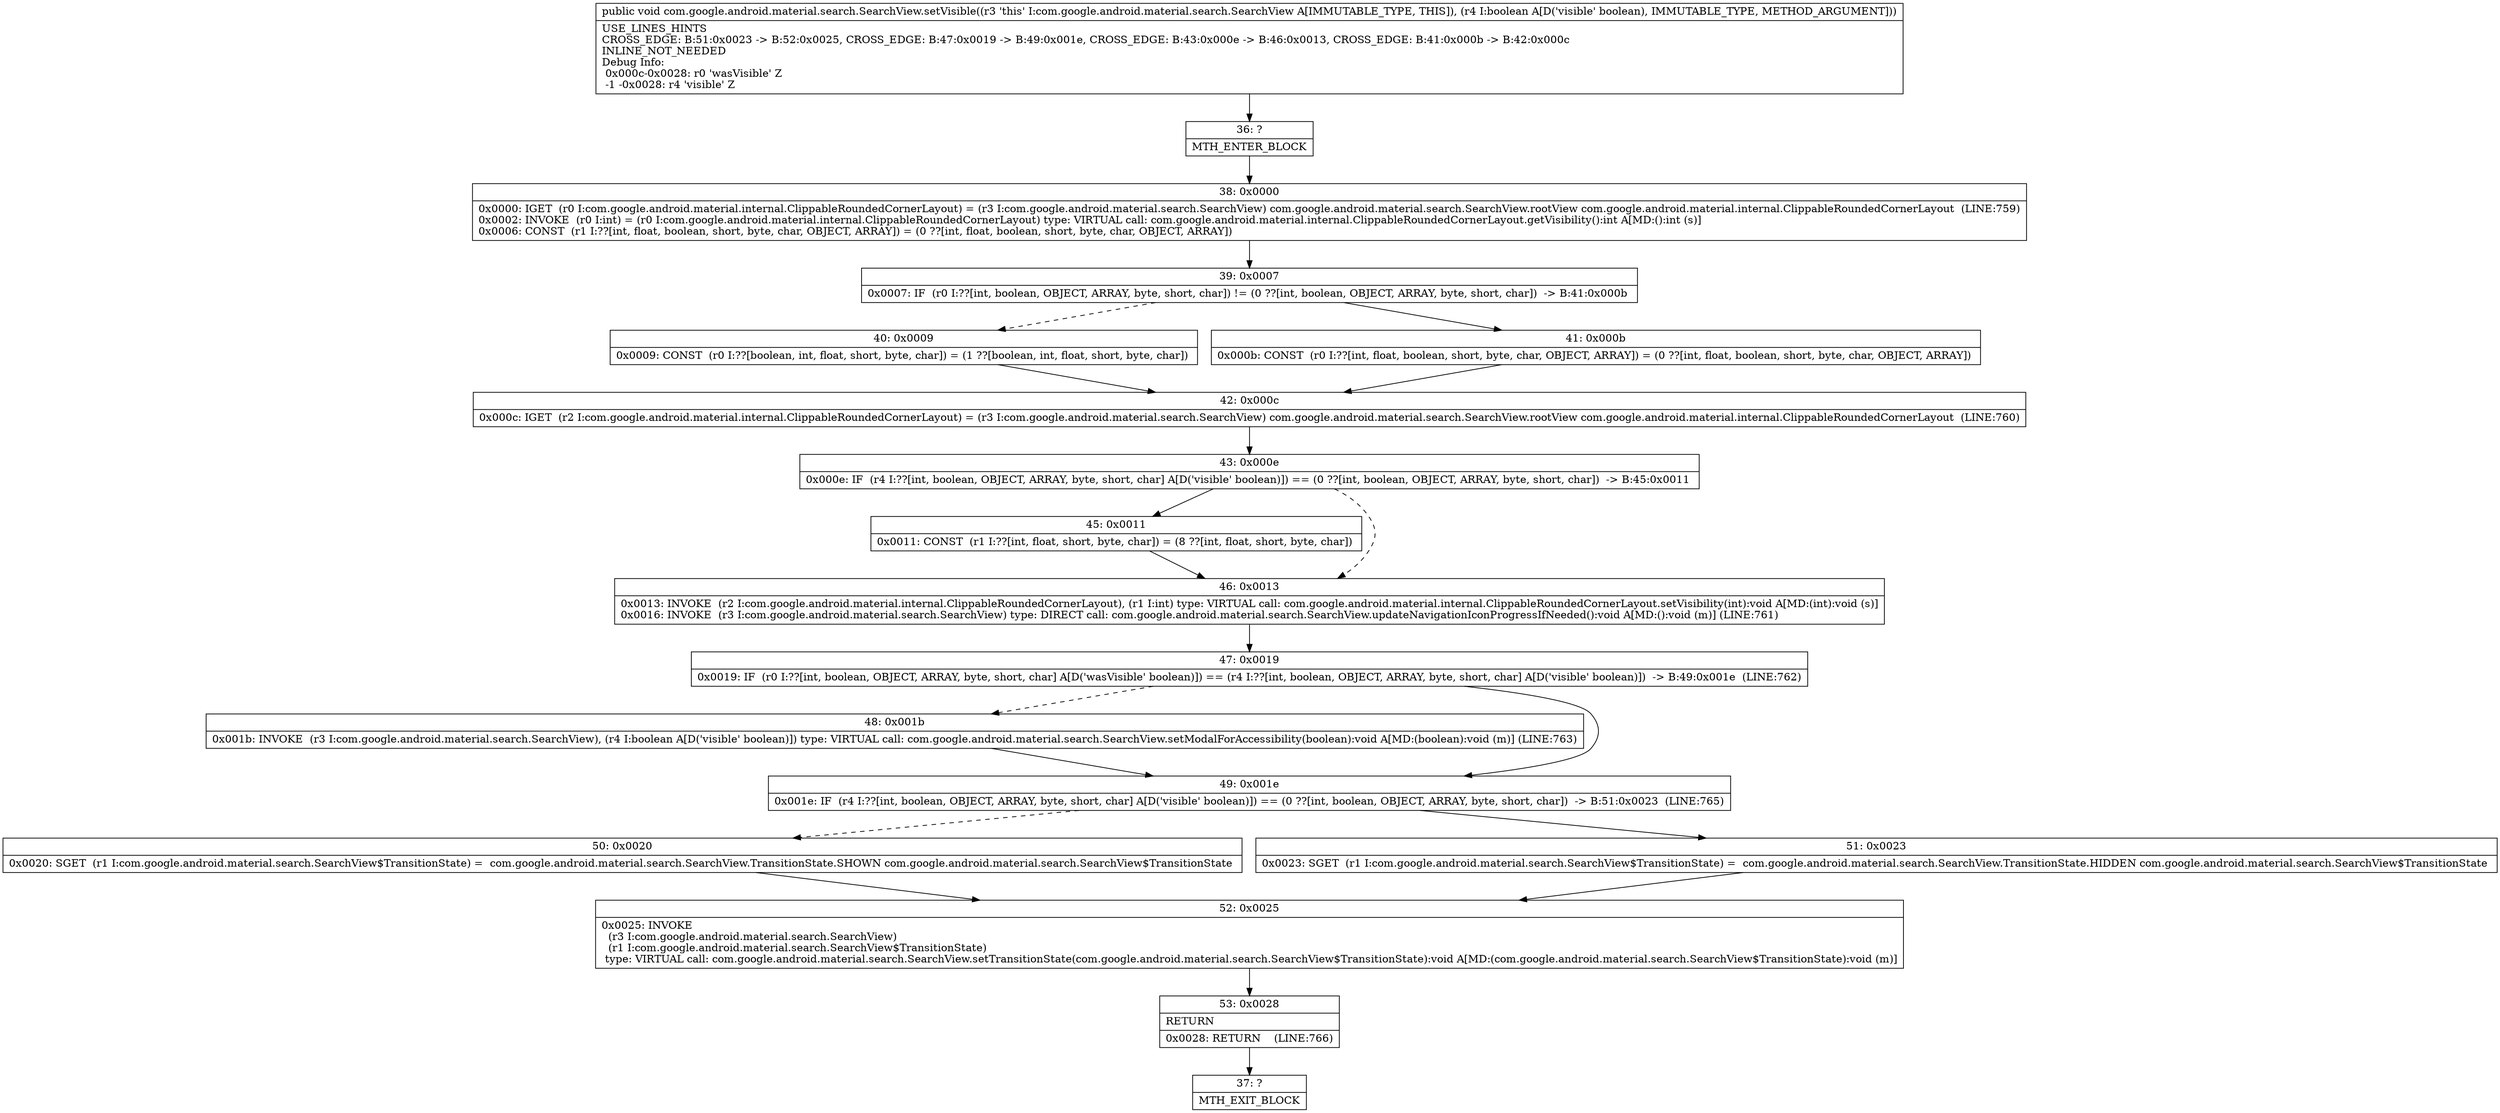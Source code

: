 digraph "CFG forcom.google.android.material.search.SearchView.setVisible(Z)V" {
Node_36 [shape=record,label="{36\:\ ?|MTH_ENTER_BLOCK\l}"];
Node_38 [shape=record,label="{38\:\ 0x0000|0x0000: IGET  (r0 I:com.google.android.material.internal.ClippableRoundedCornerLayout) = (r3 I:com.google.android.material.search.SearchView) com.google.android.material.search.SearchView.rootView com.google.android.material.internal.ClippableRoundedCornerLayout  (LINE:759)\l0x0002: INVOKE  (r0 I:int) = (r0 I:com.google.android.material.internal.ClippableRoundedCornerLayout) type: VIRTUAL call: com.google.android.material.internal.ClippableRoundedCornerLayout.getVisibility():int A[MD:():int (s)]\l0x0006: CONST  (r1 I:??[int, float, boolean, short, byte, char, OBJECT, ARRAY]) = (0 ??[int, float, boolean, short, byte, char, OBJECT, ARRAY]) \l}"];
Node_39 [shape=record,label="{39\:\ 0x0007|0x0007: IF  (r0 I:??[int, boolean, OBJECT, ARRAY, byte, short, char]) != (0 ??[int, boolean, OBJECT, ARRAY, byte, short, char])  \-\> B:41:0x000b \l}"];
Node_40 [shape=record,label="{40\:\ 0x0009|0x0009: CONST  (r0 I:??[boolean, int, float, short, byte, char]) = (1 ??[boolean, int, float, short, byte, char]) \l}"];
Node_42 [shape=record,label="{42\:\ 0x000c|0x000c: IGET  (r2 I:com.google.android.material.internal.ClippableRoundedCornerLayout) = (r3 I:com.google.android.material.search.SearchView) com.google.android.material.search.SearchView.rootView com.google.android.material.internal.ClippableRoundedCornerLayout  (LINE:760)\l}"];
Node_43 [shape=record,label="{43\:\ 0x000e|0x000e: IF  (r4 I:??[int, boolean, OBJECT, ARRAY, byte, short, char] A[D('visible' boolean)]) == (0 ??[int, boolean, OBJECT, ARRAY, byte, short, char])  \-\> B:45:0x0011 \l}"];
Node_45 [shape=record,label="{45\:\ 0x0011|0x0011: CONST  (r1 I:??[int, float, short, byte, char]) = (8 ??[int, float, short, byte, char]) \l}"];
Node_46 [shape=record,label="{46\:\ 0x0013|0x0013: INVOKE  (r2 I:com.google.android.material.internal.ClippableRoundedCornerLayout), (r1 I:int) type: VIRTUAL call: com.google.android.material.internal.ClippableRoundedCornerLayout.setVisibility(int):void A[MD:(int):void (s)]\l0x0016: INVOKE  (r3 I:com.google.android.material.search.SearchView) type: DIRECT call: com.google.android.material.search.SearchView.updateNavigationIconProgressIfNeeded():void A[MD:():void (m)] (LINE:761)\l}"];
Node_47 [shape=record,label="{47\:\ 0x0019|0x0019: IF  (r0 I:??[int, boolean, OBJECT, ARRAY, byte, short, char] A[D('wasVisible' boolean)]) == (r4 I:??[int, boolean, OBJECT, ARRAY, byte, short, char] A[D('visible' boolean)])  \-\> B:49:0x001e  (LINE:762)\l}"];
Node_48 [shape=record,label="{48\:\ 0x001b|0x001b: INVOKE  (r3 I:com.google.android.material.search.SearchView), (r4 I:boolean A[D('visible' boolean)]) type: VIRTUAL call: com.google.android.material.search.SearchView.setModalForAccessibility(boolean):void A[MD:(boolean):void (m)] (LINE:763)\l}"];
Node_49 [shape=record,label="{49\:\ 0x001e|0x001e: IF  (r4 I:??[int, boolean, OBJECT, ARRAY, byte, short, char] A[D('visible' boolean)]) == (0 ??[int, boolean, OBJECT, ARRAY, byte, short, char])  \-\> B:51:0x0023  (LINE:765)\l}"];
Node_50 [shape=record,label="{50\:\ 0x0020|0x0020: SGET  (r1 I:com.google.android.material.search.SearchView$TransitionState) =  com.google.android.material.search.SearchView.TransitionState.SHOWN com.google.android.material.search.SearchView$TransitionState \l}"];
Node_52 [shape=record,label="{52\:\ 0x0025|0x0025: INVOKE  \l  (r3 I:com.google.android.material.search.SearchView)\l  (r1 I:com.google.android.material.search.SearchView$TransitionState)\l type: VIRTUAL call: com.google.android.material.search.SearchView.setTransitionState(com.google.android.material.search.SearchView$TransitionState):void A[MD:(com.google.android.material.search.SearchView$TransitionState):void (m)]\l}"];
Node_53 [shape=record,label="{53\:\ 0x0028|RETURN\l|0x0028: RETURN    (LINE:766)\l}"];
Node_37 [shape=record,label="{37\:\ ?|MTH_EXIT_BLOCK\l}"];
Node_51 [shape=record,label="{51\:\ 0x0023|0x0023: SGET  (r1 I:com.google.android.material.search.SearchView$TransitionState) =  com.google.android.material.search.SearchView.TransitionState.HIDDEN com.google.android.material.search.SearchView$TransitionState \l}"];
Node_41 [shape=record,label="{41\:\ 0x000b|0x000b: CONST  (r0 I:??[int, float, boolean, short, byte, char, OBJECT, ARRAY]) = (0 ??[int, float, boolean, short, byte, char, OBJECT, ARRAY]) \l}"];
MethodNode[shape=record,label="{public void com.google.android.material.search.SearchView.setVisible((r3 'this' I:com.google.android.material.search.SearchView A[IMMUTABLE_TYPE, THIS]), (r4 I:boolean A[D('visible' boolean), IMMUTABLE_TYPE, METHOD_ARGUMENT]))  | USE_LINES_HINTS\lCROSS_EDGE: B:51:0x0023 \-\> B:52:0x0025, CROSS_EDGE: B:47:0x0019 \-\> B:49:0x001e, CROSS_EDGE: B:43:0x000e \-\> B:46:0x0013, CROSS_EDGE: B:41:0x000b \-\> B:42:0x000c\lINLINE_NOT_NEEDED\lDebug Info:\l  0x000c\-0x0028: r0 'wasVisible' Z\l  \-1 \-0x0028: r4 'visible' Z\l}"];
MethodNode -> Node_36;Node_36 -> Node_38;
Node_38 -> Node_39;
Node_39 -> Node_40[style=dashed];
Node_39 -> Node_41;
Node_40 -> Node_42;
Node_42 -> Node_43;
Node_43 -> Node_45;
Node_43 -> Node_46[style=dashed];
Node_45 -> Node_46;
Node_46 -> Node_47;
Node_47 -> Node_48[style=dashed];
Node_47 -> Node_49;
Node_48 -> Node_49;
Node_49 -> Node_50[style=dashed];
Node_49 -> Node_51;
Node_50 -> Node_52;
Node_52 -> Node_53;
Node_53 -> Node_37;
Node_51 -> Node_52;
Node_41 -> Node_42;
}

